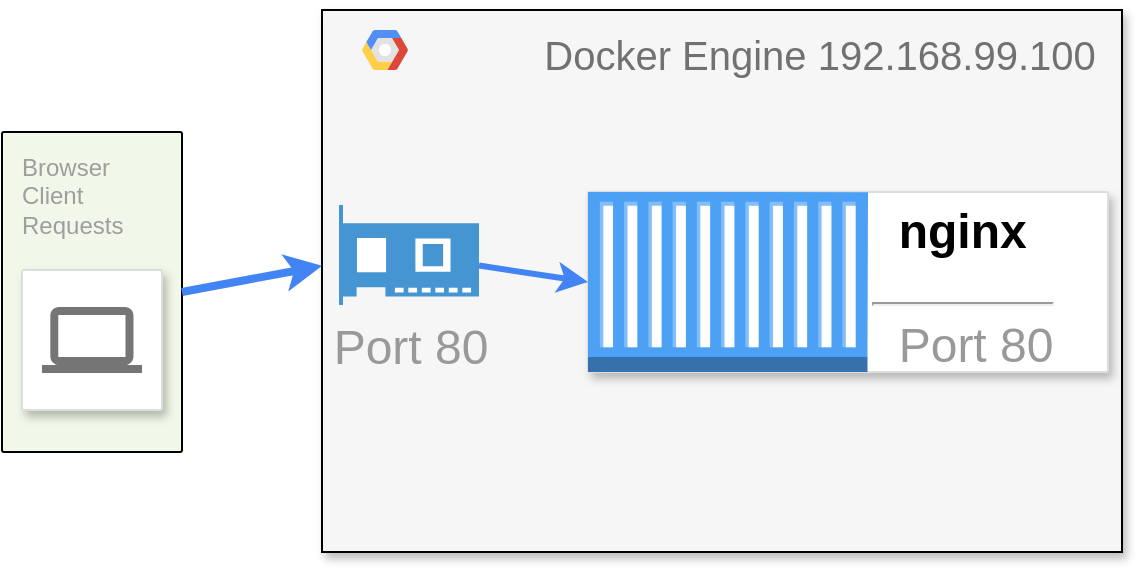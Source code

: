 <mxfile version="10.6.0" type="device"><diagram id="f106602c-feb2-e66a-4537-3a34d633f6aa" name="Page-1"><mxGraphModel dx="735" dy="496" grid="1" gridSize="10" guides="1" tooltips="1" connect="1" arrows="1" fold="1" page="1" pageScale="1" pageWidth="1169" pageHeight="827" background="#ffffff" math="0" shadow="0"><root><mxCell id="0"/><mxCell id="1" parent="0"/><mxCell id="14" value="&lt;div style=&quot;font-size: 20px&quot;&gt;&lt;font style=&quot;font-size: 20px&quot;&gt;&amp;nbsp;&amp;nbsp;&amp;nbsp;&amp;nbsp;&amp;nbsp;&amp;nbsp;&amp;nbsp;&amp;nbsp;&amp;nbsp;&amp;nbsp; &lt;font style=&quot;font-size: 20px&quot;&gt;Docker Engine 192.168.99.100&lt;/font&gt;&lt;/font&gt;&lt;/div&gt;" style="fillColor=#F6F6F6;strokeColor=#000000;shadow=1;gradientColor=none;fontSize=14;align=left;spacing=10;fontColor=#717171;9E9E9E;verticalAlign=top;spacingTop=-4;fontStyle=0;spacingLeft=40;html=1;rounded=0;" parent="1" vertex="1"><mxGeometry x="420" y="99" width="400" height="271" as="geometry"/></mxCell><mxCell id="15" value="" style="shape=mxgraph.gcp2.google_cloud_platform;fillColor=#F6F6F6;strokeColor=none;shadow=0;gradientColor=none;" parent="14" vertex="1"><mxGeometry width="23" height="20" relative="1" as="geometry"><mxPoint x="20" y="10" as="offset"/></mxGeometry></mxCell><mxCell id="7Br4YCw0jtU7MikkUodO-1003" value="" style="shape=image;html=1;verticalAlign=top;verticalLabelPosition=bottom;labelBackgroundColor=#ffffff;imageAspect=0;aspect=fixed;image=https://cdn3.iconfinder.com/data/icons/humano2/128x128/apps/virtualbox.png;fillColor=#4DA1F5;" vertex="1" parent="14"><mxGeometry x="10" width="70" height="70" as="geometry"/></mxCell><mxCell id="991" value="" style="strokeColor=#dddddd;fillColor=#ffffff;shadow=1;strokeWidth=1;rounded=1;absoluteArcSize=1;arcSize=2;fontSize=11;fontColor=#9E9E9E;align=center;html=1;" parent="14" vertex="1"><mxGeometry x="133" y="91" width="260" height="90" as="geometry"/></mxCell><mxCell id="992" value="&lt;font size=&quot;1&quot;&gt;&lt;b&gt;&lt;font style=&quot;font-size: 24px&quot; color=&quot;#000000&quot;&gt;&amp;nbsp; nginx&lt;/font&gt;&lt;/b&gt;&lt;/font&gt;&lt;br&gt;&lt;br&gt;&lt;hr&gt;&lt;font style=&quot;font-size: 24px&quot;&gt;&lt;font style=&quot;font-size: 24px&quot;&gt;&amp;nbsp; Port 80&lt;/font&gt;&lt;br&gt;&lt;/font&gt;" style="dashed=0;connectable=0;html=1;fillColor=#5184F3;strokeColor=none;shape=mxgraph.gcp2.app_engine;part=1;labelPosition=right;verticalLabelPosition=middle;align=left;verticalAlign=top;spacingLeft=5;fontColor=#999999;fontSize=12;spacingTop=-8;" parent="991" vertex="1"><mxGeometry width="130" height="70" relative="1" as="geometry"><mxPoint x="5" y="7" as="offset"/></mxGeometry></mxCell><mxCell id="7Br4YCw0jtU7MikkUodO-1002" value="" style="outlineConnect=0;dashed=0;verticalLabelPosition=bottom;verticalAlign=top;align=center;html=1;shape=mxgraph.aws3.ec2_compute_container;fillColor=#4DA1F5;gradientColor=none;" vertex="1" parent="991"><mxGeometry width="140" height="90" as="geometry"/></mxCell><mxCell id="7Br4YCw0jtU7MikkUodO-1012" value="&lt;font style=&quot;font-size: 24px&quot; color=&quot;#999999&quot;&gt;Port 80&lt;/font&gt;" style="shadow=0;dashed=0;html=1;strokeColor=none;fillColor=#4495D1;labelPosition=center;verticalLabelPosition=bottom;verticalAlign=top;align=center;outlineConnect=0;shape=mxgraph.veeam.2d.network_card;" vertex="1" parent="14"><mxGeometry x="8.5" y="97.5" width="70" height="50" as="geometry"/></mxCell><mxCell id="7Br4YCw0jtU7MikkUodO-1018" value="" style="endArrow=classic;html=1;strokeColor=#4284F3;entryX=0;entryY=0.5;entryDx=0;entryDy=0;entryPerimeter=0;strokeWidth=3;" edge="1" parent="14" source="7Br4YCw0jtU7MikkUodO-1012" target="7Br4YCw0jtU7MikkUodO-1002"><mxGeometry width="50" height="50" relative="1" as="geometry"><mxPoint x="-77" y="188.667" as="sourcePoint"/><mxPoint x="-7" y="189.5" as="targetPoint"/></mxGeometry></mxCell><mxCell id="997" value="Browser&lt;br&gt;&lt;div&gt;Client&lt;/div&gt;&lt;div&gt;Requests&lt;/div&gt;" style="rounded=1;absoluteArcSize=1;arcSize=2;html=1;strokeColor=#000000;gradientColor=none;shadow=0;dashed=0;fontSize=12;fontColor=#9E9E9E;align=left;verticalAlign=top;spacing=10;spacingTop=-4;fillColor=#F1F8E9;" parent="1" vertex="1"><mxGeometry x="260" y="160" width="90" height="160" as="geometry"/></mxCell><mxCell id="987" value="" style="strokeColor=#dddddd;fillColor=#ffffff;shadow=1;strokeWidth=1;rounded=1;absoluteArcSize=1;arcSize=2;labelPosition=center;verticalLabelPosition=middle;align=center;verticalAlign=bottom;spacingLeft=0;fontColor=#999999;fontSize=12;whiteSpace=wrap;spacingBottom=2;html=1;" parent="1" vertex="1"><mxGeometry x="270" y="229" width="70" height="70" as="geometry"/></mxCell><mxCell id="988" value="" style="dashed=0;connectable=0;html=1;fillColor=#757575;strokeColor=none;shape=mxgraph.gcp2.laptop;part=1;" parent="987" vertex="1"><mxGeometry x="0.5" width="50" height="33" relative="1" as="geometry"><mxPoint x="-25" y="18.5" as="offset"/></mxGeometry></mxCell><mxCell id="7Br4YCw0jtU7MikkUodO-1010" value="" style="endArrow=classic;html=1;strokeColor=#4284F3;entryX=0;entryY=0.472;entryDx=0;entryDy=0;entryPerimeter=0;exitX=1;exitY=0.5;exitDx=0;exitDy=0;strokeWidth=4;" edge="1" parent="1" source="997" target="14"><mxGeometry width="50" height="50" relative="1" as="geometry"><mxPoint x="260" y="500" as="sourcePoint"/><mxPoint x="310" y="450" as="targetPoint"/></mxGeometry></mxCell></root></mxGraphModel></diagram></mxfile>